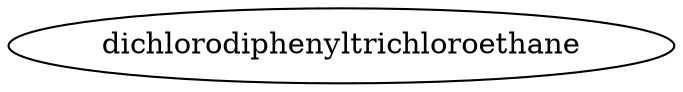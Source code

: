 digraph _31_ {
	graph [bb="0,0,255.82,36"];
	node [label="\N"];
	dichlorodiphenyltrichloroethane_	[height=0.5,
		label=dichlorodiphenyltrichloroethane,
		pos="127.91,18",
		width=3.553];
}
